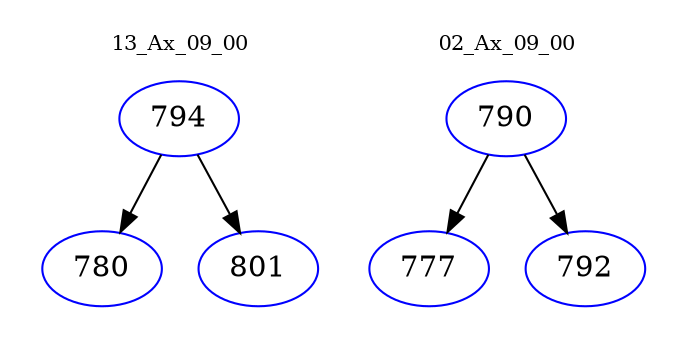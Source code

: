digraph{
subgraph cluster_0 {
color = white
label = "13_Ax_09_00";
fontsize=10;
T0_794 [label="794", color="blue"]
T0_794 -> T0_780 [color="black"]
T0_780 [label="780", color="blue"]
T0_794 -> T0_801 [color="black"]
T0_801 [label="801", color="blue"]
}
subgraph cluster_1 {
color = white
label = "02_Ax_09_00";
fontsize=10;
T1_790 [label="790", color="blue"]
T1_790 -> T1_777 [color="black"]
T1_777 [label="777", color="blue"]
T1_790 -> T1_792 [color="black"]
T1_792 [label="792", color="blue"]
}
}
